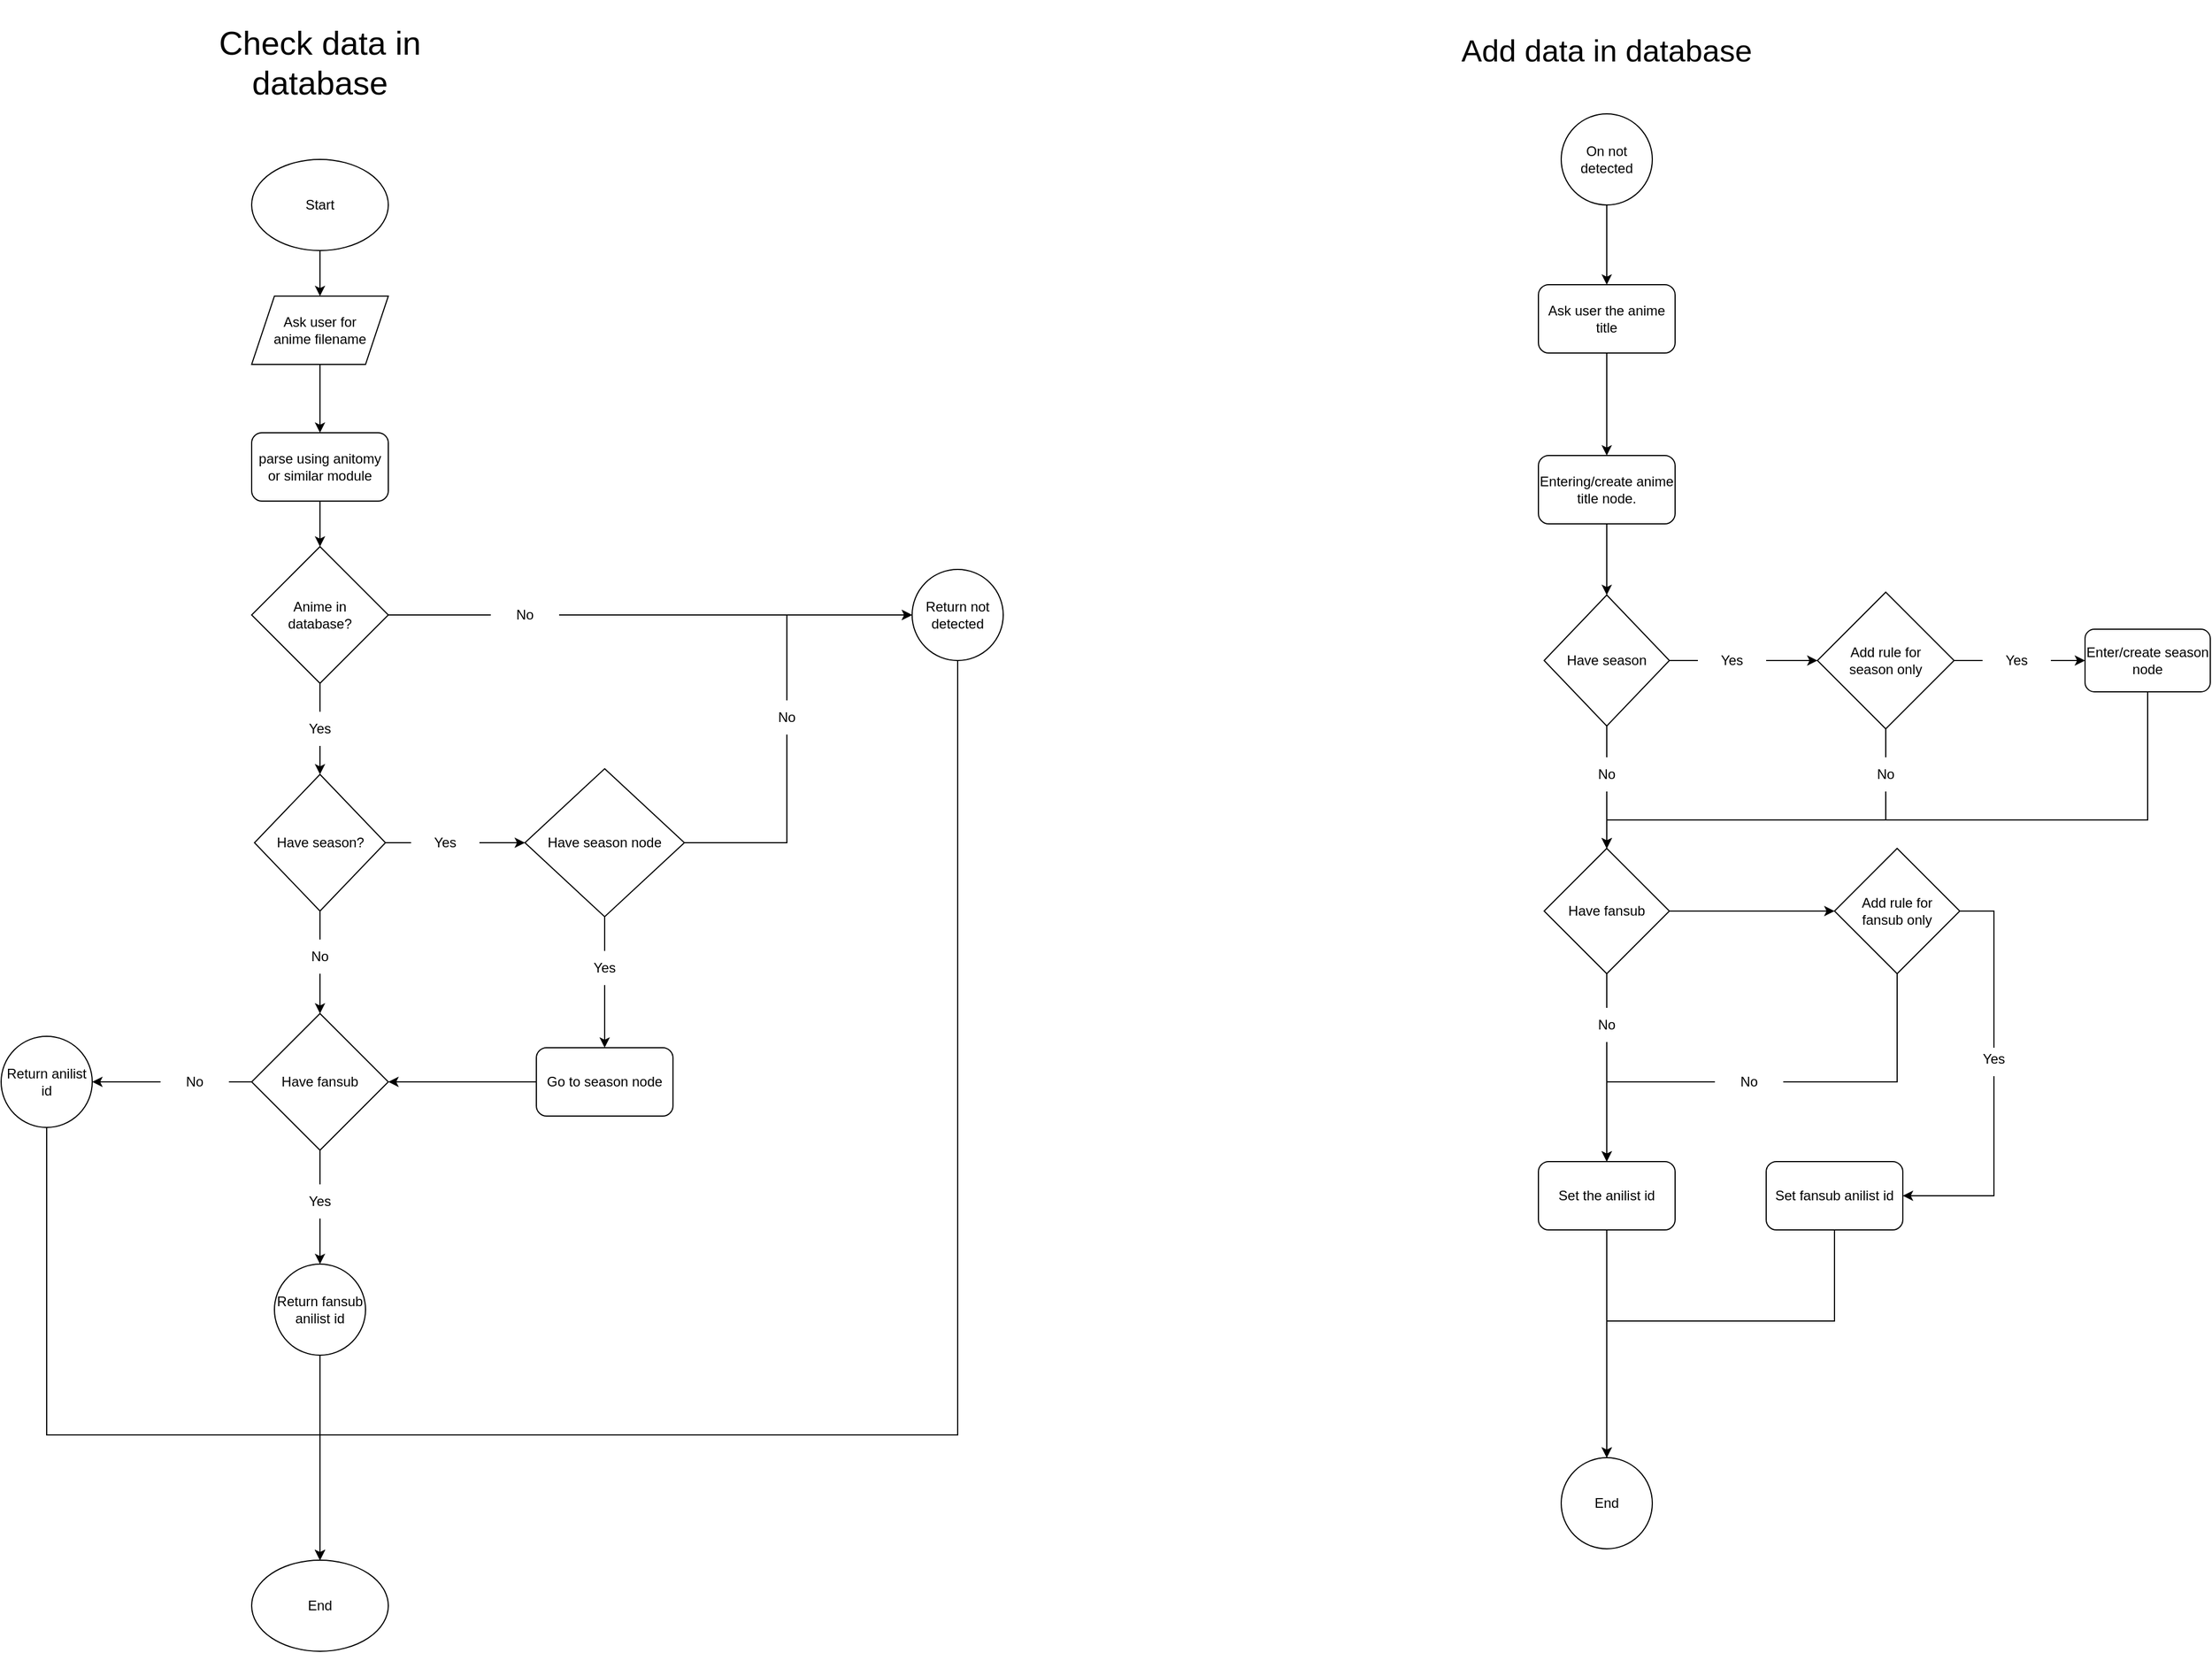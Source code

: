 <mxfile version="20.0.4" type="google"><diagram id="4Lsy9dx3n1dA3Q9o16Mn" name="Page-1"><mxGraphModel grid="1" page="1" gridSize="10" guides="1" tooltips="1" connect="1" arrows="1" fold="1" pageScale="1" pageWidth="850" pageHeight="1100" math="0" shadow="0"><root><mxCell id="0"/><mxCell id="1" parent="0"/><mxCell id="P1cF8exlI6dg9SIkbuYz-3" style="edgeStyle=orthogonalEdgeStyle;rounded=0;orthogonalLoop=1;jettySize=auto;html=1;" edge="1" parent="1" source="P1cF8exlI6dg9SIkbuYz-1" target="8awhTqWynsI0euUl-bvd-1"><mxGeometry relative="1" as="geometry"><mxPoint x="410" y="430" as="targetPoint"/></mxGeometry></mxCell><mxCell id="P1cF8exlI6dg9SIkbuYz-1" value="Start" style="ellipse;whiteSpace=wrap;html=1;" vertex="1" parent="1"><mxGeometry x="350" y="290" width="120" height="80" as="geometry"/></mxCell><mxCell id="P1cF8exlI6dg9SIkbuYz-7" style="edgeStyle=orthogonalEdgeStyle;rounded=0;orthogonalLoop=1;jettySize=auto;html=1;entryX=0.5;entryY=0;entryDx=0;entryDy=0;exitX=0.5;exitY=1;exitDx=0;exitDy=0;" edge="1" parent="1" source="8awhTqWynsI0euUl-bvd-1" target="P1cF8exlI6dg9SIkbuYz-6"><mxGeometry relative="1" as="geometry"><mxPoint x="410" y="480" as="sourcePoint"/></mxGeometry></mxCell><mxCell id="P1cF8exlI6dg9SIkbuYz-9" style="edgeStyle=orthogonalEdgeStyle;rounded=0;orthogonalLoop=1;jettySize=auto;html=1;" edge="1" parent="1" source="P1cF8exlI6dg9SIkbuYz-6"><mxGeometry relative="1" as="geometry"><mxPoint x="410" y="630" as="targetPoint"/></mxGeometry></mxCell><mxCell id="P1cF8exlI6dg9SIkbuYz-6" value="&lt;div&gt;parse using anitomy&lt;/div&gt;&lt;div&gt;or similar module&lt;br&gt;&lt;/div&gt;" style="rounded=1;whiteSpace=wrap;html=1;" vertex="1" parent="1"><mxGeometry x="350" y="530" width="120" height="60" as="geometry"/></mxCell><mxCell id="P1cF8exlI6dg9SIkbuYz-13" style="edgeStyle=orthogonalEdgeStyle;rounded=0;orthogonalLoop=1;jettySize=auto;html=1;startArrow=none;" edge="1" parent="1" source="P1cF8exlI6dg9SIkbuYz-16" target="P1cF8exlI6dg9SIkbuYz-12"><mxGeometry relative="1" as="geometry"/></mxCell><mxCell id="P1cF8exlI6dg9SIkbuYz-43" style="edgeStyle=orthogonalEdgeStyle;rounded=0;orthogonalLoop=1;jettySize=auto;html=1;entryX=0;entryY=0.5;entryDx=0;entryDy=0;startArrow=none;" edge="1" parent="1" source="P1cF8exlI6dg9SIkbuYz-44" target="P1cF8exlI6dg9SIkbuYz-56"><mxGeometry relative="1" as="geometry"/></mxCell><mxCell id="P1cF8exlI6dg9SIkbuYz-10" value="&lt;div&gt;Anime in &lt;br&gt;&lt;/div&gt;&lt;div&gt;database?&lt;/div&gt;" style="rhombus;whiteSpace=wrap;html=1;" vertex="1" parent="1"><mxGeometry x="350" y="630" width="120" height="120" as="geometry"/></mxCell><mxCell id="P1cF8exlI6dg9SIkbuYz-15" style="edgeStyle=orthogonalEdgeStyle;rounded=0;orthogonalLoop=1;jettySize=auto;html=1;startArrow=none;" edge="1" parent="1" source="P1cF8exlI6dg9SIkbuYz-18" target="P1cF8exlI6dg9SIkbuYz-14"><mxGeometry relative="1" as="geometry"/></mxCell><mxCell id="P1cF8exlI6dg9SIkbuYz-29" style="edgeStyle=orthogonalEdgeStyle;rounded=0;orthogonalLoop=1;jettySize=auto;html=1;entryX=0;entryY=0.5;entryDx=0;entryDy=0;startArrow=none;" edge="1" parent="1" source="P1cF8exlI6dg9SIkbuYz-30"><mxGeometry relative="1" as="geometry"><mxPoint x="590" y="890" as="targetPoint"/></mxGeometry></mxCell><mxCell id="P1cF8exlI6dg9SIkbuYz-12" value="Have season?" style="rhombus;whiteSpace=wrap;html=1;" vertex="1" parent="1"><mxGeometry x="352.5" y="830" width="115" height="120" as="geometry"/></mxCell><mxCell id="P1cF8exlI6dg9SIkbuYz-21" style="edgeStyle=orthogonalEdgeStyle;rounded=0;orthogonalLoop=1;jettySize=auto;html=1;startArrow=none;" edge="1" parent="1" source="P1cF8exlI6dg9SIkbuYz-22" target="P1cF8exlI6dg9SIkbuYz-55"><mxGeometry relative="1" as="geometry"><mxPoint x="410" y="1260" as="targetPoint"/></mxGeometry></mxCell><mxCell id="P1cF8exlI6dg9SIkbuYz-33" style="edgeStyle=orthogonalEdgeStyle;rounded=0;orthogonalLoop=1;jettySize=auto;html=1;entryX=1;entryY=0.5;entryDx=0;entryDy=0;startArrow=none;" edge="1" parent="1" source="P1cF8exlI6dg9SIkbuYz-34" target="P1cF8exlI6dg9SIkbuYz-54"><mxGeometry relative="1" as="geometry"><mxPoint x="240.0" y="1100" as="targetPoint"/></mxGeometry></mxCell><mxCell id="P1cF8exlI6dg9SIkbuYz-14" value="&lt;div&gt;Have fansub&lt;/div&gt;" style="rhombus;whiteSpace=wrap;html=1;" vertex="1" parent="1"><mxGeometry x="350" y="1040" width="120" height="120" as="geometry"/></mxCell><mxCell id="P1cF8exlI6dg9SIkbuYz-16" value="Yes" style="text;html=1;strokeColor=none;fillColor=none;align=center;verticalAlign=middle;whiteSpace=wrap;rounded=0;" vertex="1" parent="1"><mxGeometry x="380" y="775" width="60" height="30" as="geometry"/></mxCell><mxCell id="P1cF8exlI6dg9SIkbuYz-17" value="" style="edgeStyle=orthogonalEdgeStyle;rounded=0;orthogonalLoop=1;jettySize=auto;html=1;endArrow=none;" edge="1" parent="1" source="P1cF8exlI6dg9SIkbuYz-10" target="P1cF8exlI6dg9SIkbuYz-16"><mxGeometry relative="1" as="geometry"><mxPoint x="410" y="750" as="sourcePoint"/><mxPoint x="410" y="800" as="targetPoint"/></mxGeometry></mxCell><mxCell id="P1cF8exlI6dg9SIkbuYz-18" value="No" style="text;html=1;strokeColor=none;fillColor=none;align=center;verticalAlign=middle;whiteSpace=wrap;rounded=0;" vertex="1" parent="1"><mxGeometry x="380" y="975" width="60" height="30" as="geometry"/></mxCell><mxCell id="P1cF8exlI6dg9SIkbuYz-19" value="" style="edgeStyle=orthogonalEdgeStyle;rounded=0;orthogonalLoop=1;jettySize=auto;html=1;endArrow=none;" edge="1" parent="1" source="P1cF8exlI6dg9SIkbuYz-12" target="P1cF8exlI6dg9SIkbuYz-18"><mxGeometry relative="1" as="geometry"><mxPoint x="410" y="950" as="sourcePoint"/><mxPoint x="410" y="1040" as="targetPoint"/></mxGeometry></mxCell><mxCell id="P1cF8exlI6dg9SIkbuYz-22" value="Yes" style="text;html=1;strokeColor=none;fillColor=none;align=center;verticalAlign=middle;whiteSpace=wrap;rounded=0;" vertex="1" parent="1"><mxGeometry x="380" y="1190" width="60" height="30" as="geometry"/></mxCell><mxCell id="P1cF8exlI6dg9SIkbuYz-23" value="" style="edgeStyle=orthogonalEdgeStyle;rounded=0;orthogonalLoop=1;jettySize=auto;html=1;endArrow=none;" edge="1" parent="1" source="P1cF8exlI6dg9SIkbuYz-14" target="P1cF8exlI6dg9SIkbuYz-22"><mxGeometry relative="1" as="geometry"><mxPoint x="410" y="1160" as="sourcePoint"/><mxPoint x="410" y="1220" as="targetPoint"/></mxGeometry></mxCell><mxCell id="P1cF8exlI6dg9SIkbuYz-30" value="Yes" style="text;html=1;strokeColor=none;fillColor=none;align=center;verticalAlign=middle;whiteSpace=wrap;rounded=0;" vertex="1" parent="1"><mxGeometry x="490" y="875" width="60" height="30" as="geometry"/></mxCell><mxCell id="P1cF8exlI6dg9SIkbuYz-31" value="" style="edgeStyle=orthogonalEdgeStyle;rounded=0;orthogonalLoop=1;jettySize=auto;html=1;entryX=0;entryY=0.5;entryDx=0;entryDy=0;endArrow=none;" edge="1" parent="1" source="P1cF8exlI6dg9SIkbuYz-12" target="P1cF8exlI6dg9SIkbuYz-30"><mxGeometry relative="1" as="geometry"><mxPoint x="467.5" y="890" as="sourcePoint"/><mxPoint x="600" y="890" as="targetPoint"/></mxGeometry></mxCell><mxCell id="P1cF8exlI6dg9SIkbuYz-34" value="No" style="text;html=1;strokeColor=none;fillColor=none;align=center;verticalAlign=middle;whiteSpace=wrap;rounded=0;" vertex="1" parent="1"><mxGeometry x="270" y="1085" width="60" height="30" as="geometry"/></mxCell><mxCell id="P1cF8exlI6dg9SIkbuYz-35" value="" style="edgeStyle=orthogonalEdgeStyle;rounded=0;orthogonalLoop=1;jettySize=auto;html=1;entryX=1;entryY=0.5;entryDx=0;entryDy=0;endArrow=none;" edge="1" parent="1" source="P1cF8exlI6dg9SIkbuYz-14" target="P1cF8exlI6dg9SIkbuYz-34"><mxGeometry relative="1" as="geometry"><mxPoint x="350" y="1100" as="sourcePoint"/><mxPoint x="240" y="1100" as="targetPoint"/></mxGeometry></mxCell><mxCell id="P1cF8exlI6dg9SIkbuYz-38" style="edgeStyle=orthogonalEdgeStyle;rounded=0;orthogonalLoop=1;jettySize=auto;html=1;entryX=0.5;entryY=0;entryDx=0;entryDy=0;startArrow=none;" edge="1" parent="1" source="P1cF8exlI6dg9SIkbuYz-40" target="P1cF8exlI6dg9SIkbuYz-37"><mxGeometry relative="1" as="geometry"/></mxCell><mxCell id="P1cF8exlI6dg9SIkbuYz-49" style="edgeStyle=orthogonalEdgeStyle;rounded=0;orthogonalLoop=1;jettySize=auto;html=1;entryX=0;entryY=0.5;entryDx=0;entryDy=0;startArrow=none;exitX=0.5;exitY=0;exitDx=0;exitDy=0;" edge="1" parent="1" source="P1cF8exlI6dg9SIkbuYz-50" target="P1cF8exlI6dg9SIkbuYz-56"><mxGeometry relative="1" as="geometry"/></mxCell><mxCell id="P1cF8exlI6dg9SIkbuYz-36" value="Have season node" style="rhombus;whiteSpace=wrap;html=1;" vertex="1" parent="1"><mxGeometry x="590" y="825" width="140" height="130" as="geometry"/></mxCell><mxCell id="P1cF8exlI6dg9SIkbuYz-39" style="edgeStyle=orthogonalEdgeStyle;rounded=0;orthogonalLoop=1;jettySize=auto;html=1;" edge="1" parent="1" source="P1cF8exlI6dg9SIkbuYz-37" target="P1cF8exlI6dg9SIkbuYz-14"><mxGeometry relative="1" as="geometry"/></mxCell><mxCell id="P1cF8exlI6dg9SIkbuYz-37" value="Go to season node" style="rounded=1;whiteSpace=wrap;html=1;" vertex="1" parent="1"><mxGeometry x="600" y="1070" width="120" height="60" as="geometry"/></mxCell><mxCell id="P1cF8exlI6dg9SIkbuYz-40" value="Yes" style="text;html=1;strokeColor=none;fillColor=none;align=center;verticalAlign=middle;whiteSpace=wrap;rounded=0;" vertex="1" parent="1"><mxGeometry x="630" y="985" width="60" height="30" as="geometry"/></mxCell><mxCell id="P1cF8exlI6dg9SIkbuYz-41" value="" style="edgeStyle=orthogonalEdgeStyle;rounded=0;orthogonalLoop=1;jettySize=auto;html=1;entryX=0.5;entryY=0;entryDx=0;entryDy=0;endArrow=none;" edge="1" parent="1" source="P1cF8exlI6dg9SIkbuYz-36" target="P1cF8exlI6dg9SIkbuYz-40"><mxGeometry relative="1" as="geometry"><mxPoint x="660" y="955" as="sourcePoint"/><mxPoint x="660" y="1070" as="targetPoint"/></mxGeometry></mxCell><mxCell id="P1cF8exlI6dg9SIkbuYz-48" style="edgeStyle=orthogonalEdgeStyle;rounded=0;orthogonalLoop=1;jettySize=auto;html=1;entryX=0.5;entryY=0;entryDx=0;entryDy=0;" edge="1" parent="1" source="P1cF8exlI6dg9SIkbuYz-42" target="qL67JpA-SOpL5Jrr_QXl-1"><mxGeometry relative="1" as="geometry"><mxPoint x="1540" y="570" as="targetPoint"/></mxGeometry></mxCell><mxCell id="P1cF8exlI6dg9SIkbuYz-42" value="Ask user the anime title" style="rounded=1;whiteSpace=wrap;html=1;" vertex="1" parent="1"><mxGeometry x="1480" y="400" width="120" height="60" as="geometry"/></mxCell><mxCell id="P1cF8exlI6dg9SIkbuYz-44" value="No" style="text;html=1;strokeColor=none;fillColor=none;align=center;verticalAlign=middle;whiteSpace=wrap;rounded=0;" vertex="1" parent="1"><mxGeometry x="560" y="675" width="60" height="30" as="geometry"/></mxCell><mxCell id="P1cF8exlI6dg9SIkbuYz-45" value="" style="edgeStyle=orthogonalEdgeStyle;rounded=0;orthogonalLoop=1;jettySize=auto;html=1;entryX=0;entryY=0.5;entryDx=0;entryDy=0;endArrow=none;" edge="1" parent="1" source="P1cF8exlI6dg9SIkbuYz-10" target="P1cF8exlI6dg9SIkbuYz-44"><mxGeometry relative="1" as="geometry"><mxPoint x="470" y="690" as="sourcePoint"/><mxPoint x="830" y="690" as="targetPoint"/></mxGeometry></mxCell><mxCell id="P1cF8exlI6dg9SIkbuYz-50" value="No" style="text;html=1;strokeColor=none;fillColor=none;align=center;verticalAlign=middle;whiteSpace=wrap;rounded=0;" vertex="1" parent="1"><mxGeometry x="790" y="765" width="60" height="30" as="geometry"/></mxCell><mxCell id="P1cF8exlI6dg9SIkbuYz-51" value="" style="edgeStyle=orthogonalEdgeStyle;rounded=0;orthogonalLoop=1;jettySize=auto;html=1;entryX=0.5;entryY=1;entryDx=0;entryDy=0;endArrow=none;" edge="1" parent="1" source="P1cF8exlI6dg9SIkbuYz-36" target="P1cF8exlI6dg9SIkbuYz-50"><mxGeometry relative="1" as="geometry"><mxPoint x="730" y="890" as="sourcePoint"/><mxPoint x="910" y="690" as="targetPoint"/></mxGeometry></mxCell><mxCell id="8awhTqWynsI0euUl-bvd-5" style="edgeStyle=orthogonalEdgeStyle;rounded=0;orthogonalLoop=1;jettySize=auto;html=1;" edge="1" parent="1" source="P1cF8exlI6dg9SIkbuYz-54" target="8awhTqWynsI0euUl-bvd-3"><mxGeometry relative="1" as="geometry"><Array as="points"><mxPoint x="170" y="1410"/><mxPoint x="410" y="1410"/></Array></mxGeometry></mxCell><mxCell id="P1cF8exlI6dg9SIkbuYz-54" value="Return anilist id" style="ellipse;whiteSpace=wrap;html=1;aspect=fixed;" vertex="1" parent="1"><mxGeometry x="130" y="1060" width="80" height="80" as="geometry"/></mxCell><mxCell id="8awhTqWynsI0euUl-bvd-4" style="edgeStyle=orthogonalEdgeStyle;rounded=0;orthogonalLoop=1;jettySize=auto;html=1;" edge="1" parent="1" source="P1cF8exlI6dg9SIkbuYz-55" target="8awhTqWynsI0euUl-bvd-3"><mxGeometry relative="1" as="geometry"/></mxCell><mxCell id="P1cF8exlI6dg9SIkbuYz-55" value="Return fansub anilist id" style="ellipse;whiteSpace=wrap;html=1;aspect=fixed;" vertex="1" parent="1"><mxGeometry x="370" y="1260" width="80" height="80" as="geometry"/></mxCell><mxCell id="8awhTqWynsI0euUl-bvd-6" style="edgeStyle=orthogonalEdgeStyle;rounded=0;orthogonalLoop=1;jettySize=auto;html=1;" edge="1" parent="1" source="P1cF8exlI6dg9SIkbuYz-56" target="8awhTqWynsI0euUl-bvd-3"><mxGeometry relative="1" as="geometry"><Array as="points"><mxPoint x="970" y="1410"/><mxPoint x="410" y="1410"/></Array></mxGeometry></mxCell><mxCell id="P1cF8exlI6dg9SIkbuYz-56" value="&lt;div&gt;Return not &lt;br&gt;&lt;/div&gt;&lt;div&gt;detected&lt;br&gt;&lt;/div&gt;" style="ellipse;whiteSpace=wrap;html=1;aspect=fixed;" vertex="1" parent="1"><mxGeometry x="930" y="650" width="80" height="80" as="geometry"/></mxCell><mxCell id="P1cF8exlI6dg9SIkbuYz-59" style="edgeStyle=elbowEdgeStyle;rounded=0;orthogonalLoop=1;jettySize=auto;html=1;" edge="1" parent="1" source="P1cF8exlI6dg9SIkbuYz-58" target="P1cF8exlI6dg9SIkbuYz-42"><mxGeometry relative="1" as="geometry"/></mxCell><mxCell id="P1cF8exlI6dg9SIkbuYz-58" value="&lt;div&gt;On not &lt;br&gt;&lt;/div&gt;&lt;div&gt;detected&lt;br&gt;&lt;/div&gt;" style="ellipse;whiteSpace=wrap;html=1;aspect=fixed;" vertex="1" parent="1"><mxGeometry x="1500" y="250" width="80" height="80" as="geometry"/></mxCell><mxCell id="qL67JpA-SOpL5Jrr_QXl-3" style="edgeStyle=orthogonalEdgeStyle;rounded=0;orthogonalLoop=1;jettySize=auto;html=1;" edge="1" parent="1" source="qL67JpA-SOpL5Jrr_QXl-1" target="qL67JpA-SOpL5Jrr_QXl-2"><mxGeometry relative="1" as="geometry"/></mxCell><mxCell id="qL67JpA-SOpL5Jrr_QXl-1" value="&lt;div&gt;Entering/create anime title node.&lt;/div&gt;" style="rounded=1;whiteSpace=wrap;html=1;" vertex="1" parent="1"><mxGeometry x="1480" y="550" width="120" height="60" as="geometry"/></mxCell><mxCell id="qL67JpA-SOpL5Jrr_QXl-5" style="edgeStyle=orthogonalEdgeStyle;rounded=0;orthogonalLoop=1;jettySize=auto;html=1;entryX=0;entryY=0.5;entryDx=0;entryDy=0;startArrow=none;" edge="1" parent="1" source="qL67JpA-SOpL5Jrr_QXl-12" target="qL67JpA-SOpL5Jrr_QXl-6"><mxGeometry relative="1" as="geometry"><mxPoint x="1710" y="730" as="targetPoint"/></mxGeometry></mxCell><mxCell id="qL67JpA-SOpL5Jrr_QXl-8" style="edgeStyle=orthogonalEdgeStyle;rounded=0;orthogonalLoop=1;jettySize=auto;html=1;startArrow=none;" edge="1" parent="1" source="qL67JpA-SOpL5Jrr_QXl-10" target="qL67JpA-SOpL5Jrr_QXl-7"><mxGeometry relative="1" as="geometry"/></mxCell><mxCell id="qL67JpA-SOpL5Jrr_QXl-2" value="Have season" style="rhombus;whiteSpace=wrap;html=1;" vertex="1" parent="1"><mxGeometry x="1485" y="672.5" width="110" height="115" as="geometry"/></mxCell><mxCell id="qL67JpA-SOpL5Jrr_QXl-28" style="edgeStyle=orthogonalEdgeStyle;rounded=0;orthogonalLoop=1;jettySize=auto;html=1;startArrow=none;" edge="1" parent="1" source="qL67JpA-SOpL5Jrr_QXl-29" target="qL67JpA-SOpL5Jrr_QXl-7"><mxGeometry relative="1" as="geometry"><Array as="points"><mxPoint x="1785" y="870"/><mxPoint x="1540" y="870"/></Array></mxGeometry></mxCell><mxCell id="qL67JpA-SOpL5Jrr_QXl-32" style="edgeStyle=orthogonalEdgeStyle;rounded=0;orthogonalLoop=1;jettySize=auto;html=1;entryX=0;entryY=0.5;entryDx=0;entryDy=0;startArrow=none;" edge="1" parent="1" source="qL67JpA-SOpL5Jrr_QXl-33" target="qL67JpA-SOpL5Jrr_QXl-31"><mxGeometry relative="1" as="geometry"/></mxCell><mxCell id="qL67JpA-SOpL5Jrr_QXl-6" value="&lt;div&gt;Add rule for&lt;/div&gt;&lt;div&gt;season only&lt;/div&gt;" style="rhombus;whiteSpace=wrap;html=1;" vertex="1" parent="1"><mxGeometry x="1725" y="670" width="120" height="120" as="geometry"/></mxCell><mxCell id="qL67JpA-SOpL5Jrr_QXl-15" style="edgeStyle=orthogonalEdgeStyle;rounded=0;orthogonalLoop=1;jettySize=auto;html=1;startArrow=none;" edge="1" parent="1" source="qL67JpA-SOpL5Jrr_QXl-16" target="qL67JpA-SOpL5Jrr_QXl-14"><mxGeometry relative="1" as="geometry"/></mxCell><mxCell id="qL67JpA-SOpL5Jrr_QXl-19" style="edgeStyle=orthogonalEdgeStyle;rounded=0;orthogonalLoop=1;jettySize=auto;html=1;entryX=0;entryY=0.5;entryDx=0;entryDy=0;" edge="1" parent="1" source="qL67JpA-SOpL5Jrr_QXl-7" target="qL67JpA-SOpL5Jrr_QXl-18"><mxGeometry relative="1" as="geometry"/></mxCell><mxCell id="qL67JpA-SOpL5Jrr_QXl-7" value="Have fansub" style="rhombus;whiteSpace=wrap;html=1;" vertex="1" parent="1"><mxGeometry x="1485" y="895" width="110" height="110" as="geometry"/></mxCell><mxCell id="qL67JpA-SOpL5Jrr_QXl-10" value="No" style="text;html=1;strokeColor=none;fillColor=none;align=center;verticalAlign=middle;whiteSpace=wrap;rounded=0;" vertex="1" parent="1"><mxGeometry x="1510" y="815" width="60" height="30" as="geometry"/></mxCell><mxCell id="qL67JpA-SOpL5Jrr_QXl-11" value="" style="edgeStyle=orthogonalEdgeStyle;rounded=0;orthogonalLoop=1;jettySize=auto;html=1;endArrow=none;" edge="1" parent="1" source="qL67JpA-SOpL5Jrr_QXl-2" target="qL67JpA-SOpL5Jrr_QXl-10"><mxGeometry relative="1" as="geometry"><mxPoint x="1540" y="787.5" as="sourcePoint"/><mxPoint x="1540" y="900" as="targetPoint"/></mxGeometry></mxCell><mxCell id="qL67JpA-SOpL5Jrr_QXl-12" value="Yes" style="text;html=1;strokeColor=none;fillColor=none;align=center;verticalAlign=middle;whiteSpace=wrap;rounded=0;" vertex="1" parent="1"><mxGeometry x="1620" y="715" width="60" height="30" as="geometry"/></mxCell><mxCell id="qL67JpA-SOpL5Jrr_QXl-13" value="" style="edgeStyle=orthogonalEdgeStyle;rounded=0;orthogonalLoop=1;jettySize=auto;html=1;entryX=0;entryY=0.5;entryDx=0;entryDy=0;endArrow=none;" edge="1" parent="1" source="qL67JpA-SOpL5Jrr_QXl-2" target="qL67JpA-SOpL5Jrr_QXl-12"><mxGeometry relative="1" as="geometry"><mxPoint x="1595" y="730" as="sourcePoint"/><mxPoint x="1710" y="730" as="targetPoint"/></mxGeometry></mxCell><mxCell id="8awhTqWynsI0euUl-bvd-10" style="edgeStyle=orthogonalEdgeStyle;rounded=0;orthogonalLoop=1;jettySize=auto;html=1;" edge="1" parent="1" source="qL67JpA-SOpL5Jrr_QXl-14" target="8awhTqWynsI0euUl-bvd-9"><mxGeometry relative="1" as="geometry"/></mxCell><mxCell id="qL67JpA-SOpL5Jrr_QXl-14" value="Set the anilist id" style="rounded=1;whiteSpace=wrap;html=1;" vertex="1" parent="1"><mxGeometry x="1480" y="1170" width="120" height="60" as="geometry"/></mxCell><mxCell id="qL67JpA-SOpL5Jrr_QXl-16" value="No" style="text;html=1;strokeColor=none;fillColor=none;align=center;verticalAlign=middle;whiteSpace=wrap;rounded=0;" vertex="1" parent="1"><mxGeometry x="1510" y="1035" width="60" height="30" as="geometry"/></mxCell><mxCell id="qL67JpA-SOpL5Jrr_QXl-17" value="" style="edgeStyle=orthogonalEdgeStyle;rounded=0;orthogonalLoop=1;jettySize=auto;html=1;endArrow=none;" edge="1" parent="1" source="qL67JpA-SOpL5Jrr_QXl-7" target="qL67JpA-SOpL5Jrr_QXl-16"><mxGeometry relative="1" as="geometry"><mxPoint x="1540" y="1005" as="sourcePoint"/><mxPoint x="1540" y="1080" as="targetPoint"/></mxGeometry></mxCell><mxCell id="qL67JpA-SOpL5Jrr_QXl-20" style="edgeStyle=orthogonalEdgeStyle;rounded=0;orthogonalLoop=1;jettySize=auto;html=1;entryX=0.5;entryY=0;entryDx=0;entryDy=0;startArrow=none;" edge="1" parent="1" source="qL67JpA-SOpL5Jrr_QXl-21" target="qL67JpA-SOpL5Jrr_QXl-14"><mxGeometry relative="1" as="geometry"><Array as="points"><mxPoint x="1540" y="1100"/></Array></mxGeometry></mxCell><mxCell id="qL67JpA-SOpL5Jrr_QXl-24" style="edgeStyle=orthogonalEdgeStyle;rounded=0;orthogonalLoop=1;jettySize=auto;html=1;startArrow=none;entryX=1;entryY=0.5;entryDx=0;entryDy=0;exitX=0.5;exitY=1;exitDx=0;exitDy=0;" edge="1" parent="1" source="qL67JpA-SOpL5Jrr_QXl-25" target="qL67JpA-SOpL5Jrr_QXl-23"><mxGeometry relative="1" as="geometry"/></mxCell><mxCell id="qL67JpA-SOpL5Jrr_QXl-18" value="&lt;div&gt;Add rule for&lt;/div&gt;&lt;div&gt;fansub only&lt;/div&gt;" style="rhombus;whiteSpace=wrap;html=1;" vertex="1" parent="1"><mxGeometry x="1740" y="895" width="110" height="110" as="geometry"/></mxCell><mxCell id="qL67JpA-SOpL5Jrr_QXl-21" value="No" style="text;html=1;strokeColor=none;fillColor=none;align=center;verticalAlign=middle;whiteSpace=wrap;rounded=0;" vertex="1" parent="1"><mxGeometry x="1635" y="1085" width="60" height="30" as="geometry"/></mxCell><mxCell id="qL67JpA-SOpL5Jrr_QXl-22" value="" style="edgeStyle=orthogonalEdgeStyle;rounded=0;orthogonalLoop=1;jettySize=auto;html=1;entryX=1;entryY=0.5;entryDx=0;entryDy=0;endArrow=none;" edge="1" parent="1" source="qL67JpA-SOpL5Jrr_QXl-18" target="qL67JpA-SOpL5Jrr_QXl-21"><mxGeometry relative="1" as="geometry"><mxPoint x="1795" y="1005" as="sourcePoint"/><mxPoint x="1540" y="1080" as="targetPoint"/><Array as="points"><mxPoint x="1795" y="1100"/></Array></mxGeometry></mxCell><mxCell id="8awhTqWynsI0euUl-bvd-11" style="edgeStyle=orthogonalEdgeStyle;rounded=0;orthogonalLoop=1;jettySize=auto;html=1;entryX=0.5;entryY=0;entryDx=0;entryDy=0;" edge="1" parent="1" source="qL67JpA-SOpL5Jrr_QXl-23" target="8awhTqWynsI0euUl-bvd-9"><mxGeometry relative="1" as="geometry"><Array as="points"><mxPoint x="1740" y="1310"/><mxPoint x="1540" y="1310"/></Array></mxGeometry></mxCell><mxCell id="qL67JpA-SOpL5Jrr_QXl-23" value="Set fansub anilist id" style="rounded=1;whiteSpace=wrap;html=1;" vertex="1" parent="1"><mxGeometry x="1680" y="1170" width="120" height="60" as="geometry"/></mxCell><mxCell id="qL67JpA-SOpL5Jrr_QXl-25" value="Yes" style="text;html=1;strokeColor=none;fillColor=none;align=center;verticalAlign=middle;whiteSpace=wrap;rounded=0;" vertex="1" parent="1"><mxGeometry x="1850" y="1065" width="60" height="30" as="geometry"/></mxCell><mxCell id="qL67JpA-SOpL5Jrr_QXl-26" value="" style="edgeStyle=orthogonalEdgeStyle;rounded=0;orthogonalLoop=1;jettySize=auto;html=1;endArrow=none;exitX=1;exitY=0.5;exitDx=0;exitDy=0;entryX=0.5;entryY=0;entryDx=0;entryDy=0;" edge="1" parent="1" source="qL67JpA-SOpL5Jrr_QXl-18" target="qL67JpA-SOpL5Jrr_QXl-25"><mxGeometry relative="1" as="geometry"><mxPoint x="1795" y="1005" as="sourcePoint"/><mxPoint x="1795" y="1160" as="targetPoint"/><Array as="points"><mxPoint x="1880" y="950"/><mxPoint x="1880" y="1070"/></Array></mxGeometry></mxCell><mxCell id="qL67JpA-SOpL5Jrr_QXl-29" value="No" style="text;html=1;strokeColor=none;fillColor=none;align=center;verticalAlign=middle;whiteSpace=wrap;rounded=0;" vertex="1" parent="1"><mxGeometry x="1755" y="815" width="60" height="30" as="geometry"/></mxCell><mxCell id="qL67JpA-SOpL5Jrr_QXl-30" value="" style="edgeStyle=orthogonalEdgeStyle;rounded=0;orthogonalLoop=1;jettySize=auto;html=1;endArrow=none;" edge="1" parent="1" source="qL67JpA-SOpL5Jrr_QXl-6" target="qL67JpA-SOpL5Jrr_QXl-29"><mxGeometry relative="1" as="geometry"><mxPoint x="1785" y="790" as="sourcePoint"/><mxPoint x="1540.043" y="895.043" as="targetPoint"/><Array as="points"/></mxGeometry></mxCell><mxCell id="qL67JpA-SOpL5Jrr_QXl-35" style="edgeStyle=orthogonalEdgeStyle;rounded=0;orthogonalLoop=1;jettySize=auto;html=1;entryX=0.5;entryY=0;entryDx=0;entryDy=0;" edge="1" parent="1" source="qL67JpA-SOpL5Jrr_QXl-31" target="qL67JpA-SOpL5Jrr_QXl-7"><mxGeometry relative="1" as="geometry"><Array as="points"><mxPoint x="2015" y="870"/><mxPoint x="1540" y="870"/></Array></mxGeometry></mxCell><mxCell id="qL67JpA-SOpL5Jrr_QXl-31" value="Enter/create season node" style="rounded=1;whiteSpace=wrap;html=1;" vertex="1" parent="1"><mxGeometry x="1960" y="702.5" width="110" height="55" as="geometry"/></mxCell><mxCell id="qL67JpA-SOpL5Jrr_QXl-33" value="Yes" style="text;html=1;strokeColor=none;fillColor=none;align=center;verticalAlign=middle;whiteSpace=wrap;rounded=0;" vertex="1" parent="1"><mxGeometry x="1870" y="715" width="60" height="30" as="geometry"/></mxCell><mxCell id="qL67JpA-SOpL5Jrr_QXl-34" value="" style="edgeStyle=orthogonalEdgeStyle;rounded=0;orthogonalLoop=1;jettySize=auto;html=1;entryX=0;entryY=0.5;entryDx=0;entryDy=0;endArrow=none;" edge="1" parent="1" source="qL67JpA-SOpL5Jrr_QXl-6" target="qL67JpA-SOpL5Jrr_QXl-33"><mxGeometry relative="1" as="geometry"><mxPoint x="1845" y="730.0" as="sourcePoint"/><mxPoint x="1930" y="730.0" as="targetPoint"/></mxGeometry></mxCell><mxCell id="8awhTqWynsI0euUl-bvd-1" value="&lt;div&gt;Ask user for &lt;br&gt;&lt;/div&gt;&lt;div&gt;anime filename&lt;/div&gt;" style="shape=parallelogram;perimeter=parallelogramPerimeter;whiteSpace=wrap;html=1;fixedSize=1;" vertex="1" parent="1"><mxGeometry x="350" y="410" width="120" height="60" as="geometry"/></mxCell><mxCell id="8awhTqWynsI0euUl-bvd-3" value="End" style="ellipse;whiteSpace=wrap;html=1;" vertex="1" parent="1"><mxGeometry x="350" y="1520" width="120" height="80" as="geometry"/></mxCell><mxCell id="8awhTqWynsI0euUl-bvd-8" value="&lt;font style=&quot;font-size: 27px;&quot;&gt;Add data in database&lt;br&gt;&lt;/font&gt;" style="text;html=1;strokeColor=none;fillColor=none;align=center;verticalAlign=middle;whiteSpace=wrap;rounded=0;" vertex="1" parent="1"><mxGeometry x="1390" y="150" width="300" height="90" as="geometry"/></mxCell><mxCell id="8awhTqWynsI0euUl-bvd-9" value="End" style="ellipse;whiteSpace=wrap;html=1;aspect=fixed;" vertex="1" parent="1"><mxGeometry x="1500" y="1430" width="80" height="80" as="geometry"/></mxCell><mxCell id="8awhTqWynsI0euUl-bvd-13" value="&lt;font style=&quot;font-size: 29px;&quot;&gt;Check data in database&lt;br&gt;&lt;/font&gt;" style="text;html=1;strokeColor=none;fillColor=none;align=center;verticalAlign=middle;whiteSpace=wrap;rounded=0;" vertex="1" parent="1"><mxGeometry x="260" y="160" width="300" height="90" as="geometry"/></mxCell></root></mxGraphModel></diagram></mxfile>